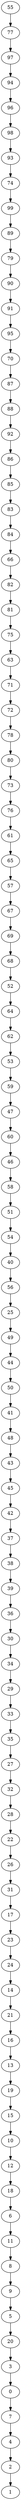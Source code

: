 digraph my_graph {
55 [label=55]
77 [label=77]
97 [label=97]
94 [label=94]
96 [label=96]
98 [label=98]
93 [label=93]
74 [label=74]
99 [label=99]
89 [label=89]
79 [label=79]
90 [label=90]
91 [label=91]
95 [label=95]
70 [label=70]
87 [label=87]
88 [label=88]
92 [label=92]
86 [label=86]
85 [label=85]
83 [label=83]
84 [label=84]
66 [label=66]
82 [label=82]
81 [label=81]
75 [label=75]
63 [label=63]
71 [label=71]
72 [label=72]
78 [label=78]
80 [label=80]
73 [label=73]
76 [label=76]
61 [label=61]
65 [label=65]
57 [label=57]
67 [label=67]
69 [label=69]
68 [label=68]
52 [label=52]
64 [label=64]
62 [label=62]
53 [label=53]
59 [label=59]
47 [label=47]
60 [label=60]
46 [label=46]
58 [label=58]
51 [label=51]
54 [label=54]
40 [label=40]
56 [label=56]
25 [label=25]
49 [label=49]
44 [label=44]
50 [label=50]
41 [label=41]
48 [label=48]
43 [label=43]
45 [label=45]
42 [label=42]
37 [label=37]
38 [label=38]
39 [label=39]
36 [label=36]
30 [label=30]
34 [label=34]
29 [label=29]
33 [label=33]
35 [label=35]
27 [label=27]
32 [label=32]
28 [label=28]
22 [label=22]
26 [label=26]
31 [label=31]
17 [label=17]
23 [label=23]
24 [label=24]
14 [label=14]
21 [label=21]
16 [label=16]
13 [label=13]
19 [label=19]
15 [label=15]
10 [label=10]
12 [label=12]
18 [label=18]
6 [label=6]
11 [label=11]
8 [label=8]
9 [label=9]
5 [label=5]
20 [label=20]
3 [label=3]
0 [label=0]
7 [label=7]
4 [label=4]
2 [label=2]
1 [label=1]
55->77
77->97
97->94
94->96
96->98
98->93
93->74
74->99
99->89
89->79
79->90
90->91
91->95
95->70
70->87
87->88
88->92
92->86
86->85
85->83
83->84
84->66
66->82
82->81
81->75
75->63
63->71
71->72
72->78
78->80
80->73
73->76
76->61
61->65
65->57
57->67
67->69
69->68
68->52
52->64
64->62
62->53
53->59
59->47
47->60
60->46
46->58
58->51
51->54
54->40
40->56
56->25
25->49
49->44
44->50
50->41
41->48
48->43
43->45
45->42
42->37
37->38
38->39
39->36
36->30
30->34
34->29
29->33
33->35
35->27
27->32
32->28
28->22
22->26
26->31
31->17
17->23
23->24
24->14
14->21
21->16
16->13
13->19
19->15
15->10
10->12
12->18
18->6
6->11
11->8
8->9
9->5
5->20
20->3
3->0
0->7
7->4
4->2
2->1
}